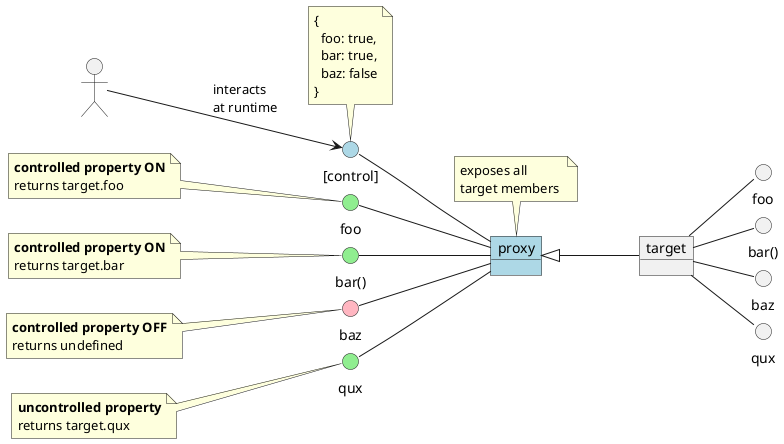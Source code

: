 @startuml controlled-proxy

skinparam DefaultTextAlignment left

allowmixing

left to right direction

circle "[control]" as controlInterface #LightBlue
note top of controlInterface
  {
    foo: true,
    bar: true,
    baz: false
  }
end note

actor " " as dev
dev --> controlInterface: interacts\nat runtime

circle "foo" as proxyFoo #LightGreen
note left of proxyFoo
  **controlled property ON**
  returns target.foo
end note

circle "bar()" as proxyBar #LightGreen
note left of proxyBar 
  **controlled property ON**
  returns target.bar
end note

circle "baz" as proxyBaz #LightPink
note left of proxyBaz 
  **controlled property OFF**
  returns undefined
end note

circle "qux" as proxyQux #LightGreen
note left of proxyQux 
  **uncontrolled property**
  returns target.qux
end note

object "proxy" as proxy #LightBlue

note top of proxy
  exposes all 
  target members 
end note

controlInterface -- proxy 
proxyFoo -- proxy
proxyBar -- proxy
proxyBaz -- proxy
proxyQux -- proxy

controlInterface -[hidden] proxyFoo
proxyFoo -[hidden] proxyBar
proxyBar -[hidden] proxyBaz
proxyBaz -[hidden] proxyQux

object "target" as target
circle "foo" as targetFoo
circle "bar()" as targetBar
circle "baz" as targetBaz
circle "qux" as targetQux

target -- targetFoo
target -- targetBar
target -- targetBaz
target -- targetQux

targetFoo -[hidden] targetBar
targetBar -[hidden] targetBaz
targetBaz -[hidden] targetQux

proxy <|-- target

@enduml